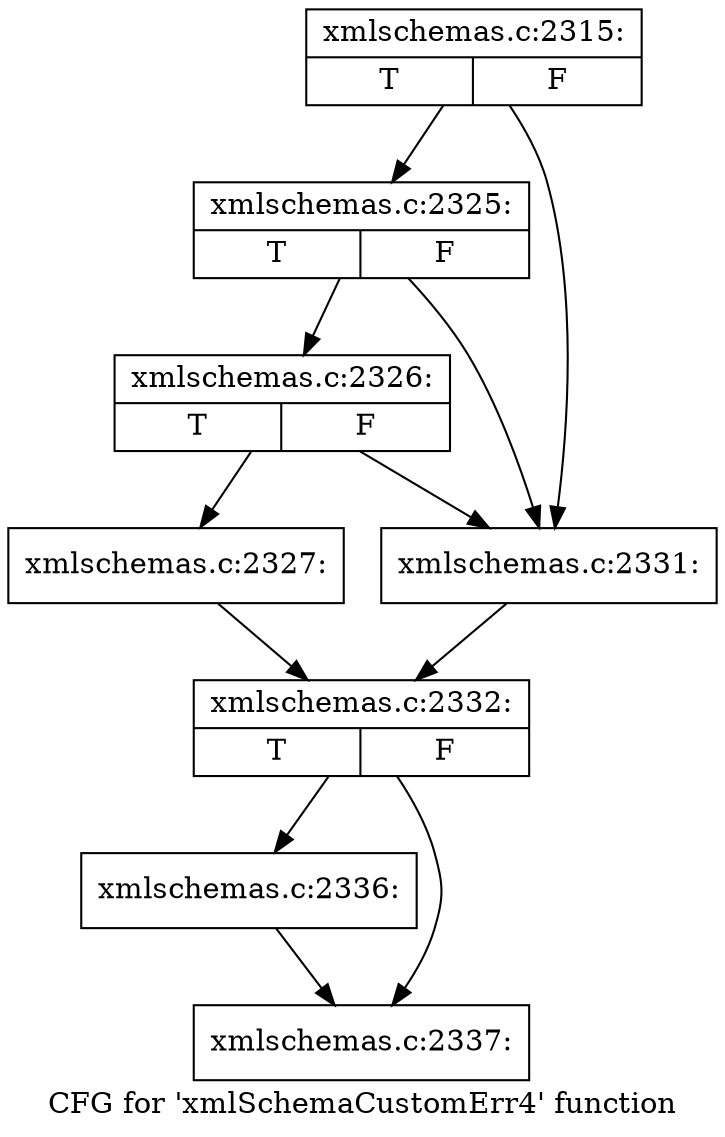 digraph "CFG for 'xmlSchemaCustomErr4' function" {
	label="CFG for 'xmlSchemaCustomErr4' function";

	Node0x4ba0790 [shape=record,label="{xmlschemas.c:2315:|{<s0>T|<s1>F}}"];
	Node0x4ba0790 -> Node0x4ba6370;
	Node0x4ba0790 -> Node0x4ba62a0;
	Node0x4ba6370 [shape=record,label="{xmlschemas.c:2325:|{<s0>T|<s1>F}}"];
	Node0x4ba6370 -> Node0x4ba62f0;
	Node0x4ba6370 -> Node0x4ba62a0;
	Node0x4ba62f0 [shape=record,label="{xmlschemas.c:2326:|{<s0>T|<s1>F}}"];
	Node0x4ba62f0 -> Node0x4ba6200;
	Node0x4ba62f0 -> Node0x4ba62a0;
	Node0x4ba6200 [shape=record,label="{xmlschemas.c:2327:}"];
	Node0x4ba6200 -> Node0x4ba6250;
	Node0x4ba62a0 [shape=record,label="{xmlschemas.c:2331:}"];
	Node0x4ba62a0 -> Node0x4ba6250;
	Node0x4ba6250 [shape=record,label="{xmlschemas.c:2332:|{<s0>T|<s1>F}}"];
	Node0x4ba6250 -> Node0x43b7610;
	Node0x4ba6250 -> Node0x43b32f0;
	Node0x43b7610 [shape=record,label="{xmlschemas.c:2336:}"];
	Node0x43b7610 -> Node0x43b32f0;
	Node0x43b32f0 [shape=record,label="{xmlschemas.c:2337:}"];
}
